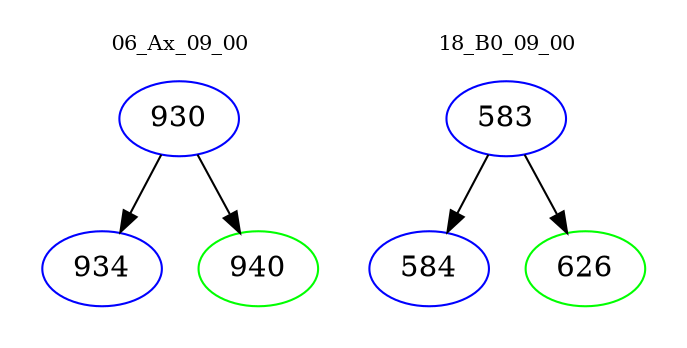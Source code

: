 digraph{
subgraph cluster_0 {
color = white
label = "06_Ax_09_00";
fontsize=10;
T0_930 [label="930", color="blue"]
T0_930 -> T0_934 [color="black"]
T0_934 [label="934", color="blue"]
T0_930 -> T0_940 [color="black"]
T0_940 [label="940", color="green"]
}
subgraph cluster_1 {
color = white
label = "18_B0_09_00";
fontsize=10;
T1_583 [label="583", color="blue"]
T1_583 -> T1_584 [color="black"]
T1_584 [label="584", color="blue"]
T1_583 -> T1_626 [color="black"]
T1_626 [label="626", color="green"]
}
}
